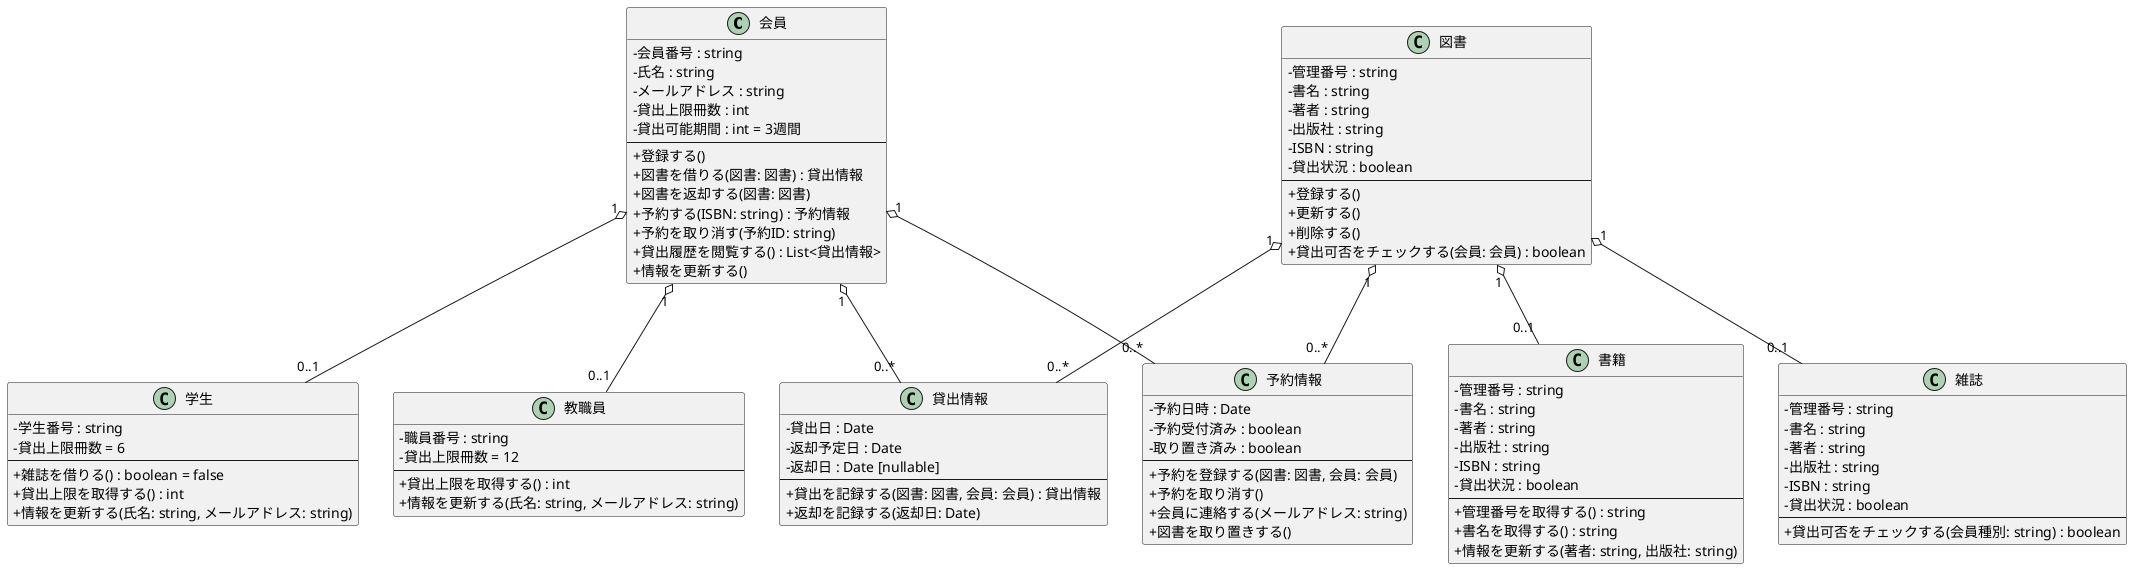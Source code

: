 @startuml 図書館システムクラス図_サービスなし
skinparam classAttributeIconSize 0

' 会員クラスとその関連クラス
class 会員 {
  - 会員番号 : string
  - 氏名 : string
  - メールアドレス : string
  - 貸出上限冊数 : int
  - 貸出可能期間 : int = 3週間
  --
  + 登録する()
  + 図書を借りる(図書: 図書) : 貸出情報
  + 図書を返却する(図書: 図書)
  + 予約する(ISBN: string) : 予約情報
  + 予約を取り消す(予約ID: string)
  + 貸出履歴を閲覧する() : List<貸出情報>
  + 情報を更新する()
}

' 独立したクラスとして定義された学生と教職員
class 学生 {
  - 学生番号 : string
  - 貸出上限冊数 = 6
  --
  + 雑誌を借りる() : boolean = false
  + 貸出上限を取得する() : int
  + 情報を更新する(氏名: string, メールアドレス: string)
}

class 教職員 {
  - 職員番号 : string
  - 貸出上限冊数 = 12
  --
  + 貸出上限を取得する() : int
  + 情報を更新する(氏名: string, メールアドレス: string)
}

' 図書クラスとその関連クラス
class 図書 {
  - 管理番号 : string
  - 書名 : string
  - 著者 : string
  - 出版社 : string
  - ISBN : string
  - 貸出状況 : boolean
  --
  + 登録する()
  + 更新する()
  + 削除する()
  + 貸出可否をチェックする(会員: 会員) : boolean
}

' 独立したクラスとして定義された書籍と雑誌
class 書籍 {
  - 管理番号 : string
  - 書名 : string
  - 著者 : string
  - 出版社 : string
  - ISBN : string
  - 貸出状況 : boolean
  --
  + 管理番号を取得する() : string
  + 書名を取得する() : string
  + 情報を更新する(著者: string, 出版社: string)
}

class 雑誌 {
  - 管理番号 : string
  - 書名 : string
  - 著者 : string
  - 出版社 : string
  - ISBN : string
  - 貸出状況 : boolean
  --
  + 貸出可否をチェックする(会員種別: string) : boolean
}

' 情報クラス
class 貸出情報 {
  - 貸出日 : Date
  - 返却予定日 : Date
  - 返却日 : Date [nullable]
  --
  + 貸出を記録する(図書: 図書, 会員: 会員) : 貸出情報
  + 返却を記録する(返却日: Date)
}

class 予約情報 {
  - 予約日時 : Date
  - 予約受付済み : boolean
  - 取り置き済み : boolean
  --
  + 予約を登録する(図書: 図書, 会員: 会員)
  + 予約を取り消す()
  + 会員に連絡する(メールアドレス: string)
  + 図書を取り置きする()
}

' 関連
会員 "1" o-- "0..1" 学生
会員 "1" o-- "0..1" 教職員

図書 "1" o-- "0..1" 書籍
図書 "1" o-- "0..1" 雑誌

会員 "1" o-- "0..*" 貸出情報
会員 "1" o-- "0..*" 予約情報
図書 "1" o-- "0..*" 貸出情報
図書 "1" o-- "0..*" 予約情報

@enduml
